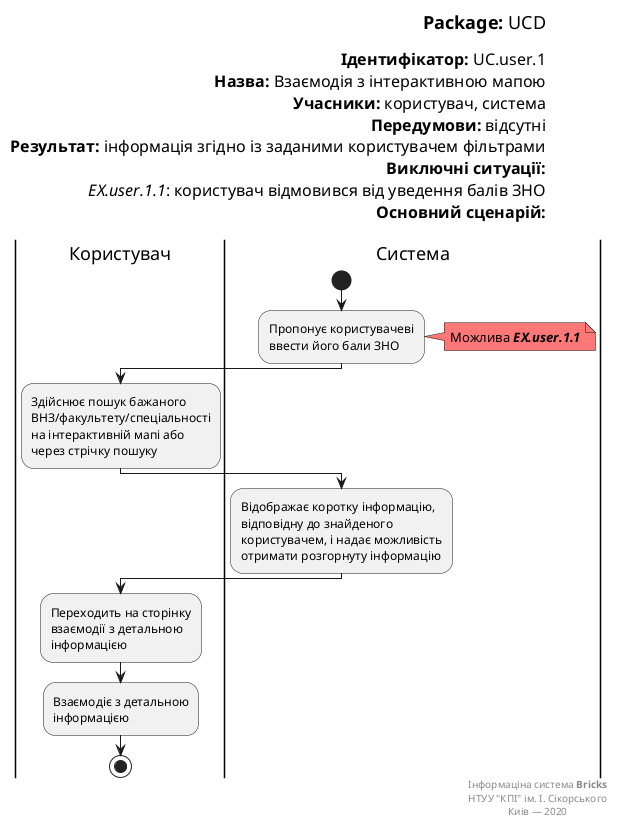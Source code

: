 @startuml

    left header
        <font color=000 size=18><b>Package:</b> UCD
        
        <font color=000 size=16><b>Ідентифікатор:</b> UC.user.1
        <font color=000 size=16><b>Назва:</b> Взаємодія з інтерактивною мапою
        <font color=000 size=16><b>Учасники:</b> користувач, система
        <font color=000 size=16><b>Передумови:</b> відсутні
        <font color=000 size=16><b>Результат:</b> інформація згідно із заданими користувачем фільтрами
        <font color=000 size=16><b>Виключні ситуації:</b>
        <font color=000 size=16>    <i>EX.user.1.1</i>: користувач відмовився від уведення балів ЗНО
        <font color=000 size=16><b>Основний сценарій:</b>

    end header

    |Користувач|

    |Система|
        start;

        :Пропонує користувачеві
        ввести його бали ЗНО;
        
        note right #f77
        Можлива <b><i>EX.user.1.1</i></b>
        end note
        
    |Користувач|

        :Здійснює пошук бажаного
        ВНЗ/факультету/спеціальності
        на інтерактивній мапі або
        через стрічку пошуку;

    |Система|

        :Відображає коротку інформацію,
        відповідну до знайденого
        користувачем, і надає можливість
        отримати розгорнуту інформацію;

    |Користувач|

        :Переходить на сторінку
        взаємодії з детальною
        інформацією;

        :Взаємодіє з детальною
        інформацією;

        stop;

    right footer
        Інформаціна система <b>Bricks</b>
        НТУУ "КПІ" ім. І. Сікорського
        Киів — 2020
    end footer

@enduml